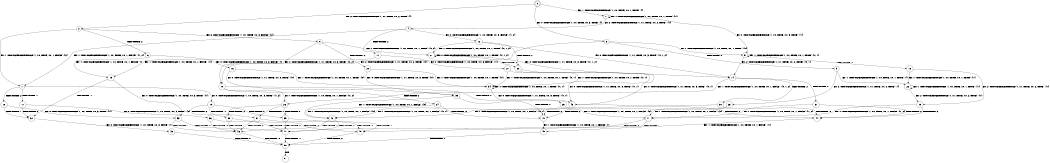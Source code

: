 digraph BCG {
size = "7, 10.5";
center = TRUE;
node [shape = circle];
0 [peripheries = 2];
0 -> 1 [label = "EX !1 !ATOMIC_EXCH_BRANCH (1, +0, TRUE, +0, 1, TRUE) !{}"];
0 -> 2 [label = "EX !2 !ATOMIC_EXCH_BRANCH (1, +1, TRUE, +0, 2, TRUE) !{}"];
0 -> 3 [label = "EX !0 !ATOMIC_EXCH_BRANCH (1, +0, TRUE, +0, 3, TRUE) !{}"];
1 -> 4 [label = "EX !2 !ATOMIC_EXCH_BRANCH (1, +1, TRUE, +0, 2, TRUE) !{1}"];
1 -> 5 [label = "EX !0 !ATOMIC_EXCH_BRANCH (1, +0, TRUE, +0, 3, TRUE) !{1}"];
1 -> 1 [label = "EX !1 !ATOMIC_EXCH_BRANCH (1, +0, TRUE, +0, 1, TRUE) !{1}"];
2 -> 6 [label = "TERMINATE !2"];
2 -> 7 [label = "EX !1 !ATOMIC_EXCH_BRANCH (1, +0, TRUE, +0, 1, FALSE) !{2}"];
2 -> 8 [label = "EX !0 !ATOMIC_EXCH_BRANCH (1, +0, TRUE, +0, 3, FALSE) !{2}"];
3 -> 9 [label = "TERMINATE !0"];
3 -> 5 [label = "EX !1 !ATOMIC_EXCH_BRANCH (1, +0, TRUE, +0, 1, TRUE) !{0}"];
3 -> 10 [label = "EX !2 !ATOMIC_EXCH_BRANCH (1, +1, TRUE, +0, 2, TRUE) !{0}"];
4 -> 11 [label = "TERMINATE !2"];
4 -> 12 [label = "EX !0 !ATOMIC_EXCH_BRANCH (1, +0, TRUE, +0, 3, FALSE) !{1, 2}"];
4 -> 7 [label = "EX !1 !ATOMIC_EXCH_BRANCH (1, +0, TRUE, +0, 1, FALSE) !{1, 2}"];
5 -> 13 [label = "TERMINATE !0"];
5 -> 14 [label = "EX !2 !ATOMIC_EXCH_BRANCH (1, +1, TRUE, +0, 2, TRUE) !{0, 1}"];
5 -> 5 [label = "EX !1 !ATOMIC_EXCH_BRANCH (1, +0, TRUE, +0, 1, TRUE) !{0, 1}"];
6 -> 15 [label = "EX !1 !ATOMIC_EXCH_BRANCH (1, +0, TRUE, +0, 1, FALSE) !{}"];
6 -> 16 [label = "EX !0 !ATOMIC_EXCH_BRANCH (1, +0, TRUE, +0, 3, FALSE) !{}"];
7 -> 17 [label = "TERMINATE !1"];
7 -> 18 [label = "TERMINATE !2"];
7 -> 19 [label = "EX !0 !ATOMIC_EXCH_BRANCH (1, +0, TRUE, +0, 3, TRUE) !{1, 2}"];
8 -> 20 [label = "TERMINATE !2"];
8 -> 21 [label = "EX !1 !ATOMIC_EXCH_BRANCH (1, +0, TRUE, +0, 1, TRUE) !{0, 2}"];
8 -> 10 [label = "EX !0 !ATOMIC_EXCH_BRANCH (1, +1, TRUE, +0, 3, TRUE) !{0, 2}"];
9 -> 22 [label = "EX !1 !ATOMIC_EXCH_BRANCH (1, +0, TRUE, +0, 1, TRUE) !{}"];
9 -> 23 [label = "EX !2 !ATOMIC_EXCH_BRANCH (1, +1, TRUE, +0, 2, TRUE) !{}"];
10 -> 24 [label = "TERMINATE !2"];
10 -> 25 [label = "TERMINATE !0"];
10 -> 26 [label = "EX !1 !ATOMIC_EXCH_BRANCH (1, +0, TRUE, +0, 1, FALSE) !{0, 2}"];
11 -> 15 [label = "EX !1 !ATOMIC_EXCH_BRANCH (1, +0, TRUE, +0, 1, FALSE) !{1}"];
11 -> 27 [label = "EX !0 !ATOMIC_EXCH_BRANCH (1, +0, TRUE, +0, 3, FALSE) !{1}"];
12 -> 28 [label = "TERMINATE !2"];
12 -> 21 [label = "EX !1 !ATOMIC_EXCH_BRANCH (1, +0, TRUE, +0, 1, TRUE) !{0, 1, 2}"];
12 -> 14 [label = "EX !0 !ATOMIC_EXCH_BRANCH (1, +1, TRUE, +0, 3, TRUE) !{0, 1, 2}"];
13 -> 22 [label = "EX !1 !ATOMIC_EXCH_BRANCH (1, +0, TRUE, +0, 1, TRUE) !{1}"];
13 -> 29 [label = "EX !2 !ATOMIC_EXCH_BRANCH (1, +1, TRUE, +0, 2, TRUE) !{1}"];
14 -> 30 [label = "TERMINATE !2"];
14 -> 31 [label = "TERMINATE !0"];
14 -> 26 [label = "EX !1 !ATOMIC_EXCH_BRANCH (1, +0, TRUE, +0, 1, FALSE) !{0, 1, 2}"];
15 -> 32 [label = "TERMINATE !1"];
15 -> 33 [label = "EX !0 !ATOMIC_EXCH_BRANCH (1, +0, TRUE, +0, 3, TRUE) !{1}"];
16 -> 34 [label = "EX !1 !ATOMIC_EXCH_BRANCH (1, +0, TRUE, +0, 1, TRUE) !{0}"];
16 -> 35 [label = "EX !0 !ATOMIC_EXCH_BRANCH (1, +1, TRUE, +0, 3, TRUE) !{0}"];
17 -> 32 [label = "TERMINATE !2"];
17 -> 36 [label = "EX !0 !ATOMIC_EXCH_BRANCH (1, +0, TRUE, +0, 3, TRUE) !{2}"];
18 -> 32 [label = "TERMINATE !1"];
18 -> 33 [label = "EX !0 !ATOMIC_EXCH_BRANCH (1, +0, TRUE, +0, 3, TRUE) !{1}"];
19 -> 37 [label = "TERMINATE !1"];
19 -> 38 [label = "TERMINATE !2"];
19 -> 39 [label = "TERMINATE !0"];
20 -> 35 [label = "EX !0 !ATOMIC_EXCH_BRANCH (1, +1, TRUE, +0, 3, TRUE) !{0}"];
20 -> 34 [label = "EX !1 !ATOMIC_EXCH_BRANCH (1, +0, TRUE, +0, 1, TRUE) !{0}"];
21 -> 28 [label = "TERMINATE !2"];
21 -> 21 [label = "EX !1 !ATOMIC_EXCH_BRANCH (1, +0, TRUE, +0, 1, TRUE) !{0, 1, 2}"];
21 -> 14 [label = "EX !0 !ATOMIC_EXCH_BRANCH (1, +1, TRUE, +0, 3, TRUE) !{0, 1, 2}"];
22 -> 29 [label = "EX !2 !ATOMIC_EXCH_BRANCH (1, +1, TRUE, +0, 2, TRUE) !{1}"];
22 -> 22 [label = "EX !1 !ATOMIC_EXCH_BRANCH (1, +0, TRUE, +0, 1, TRUE) !{1}"];
23 -> 40 [label = "TERMINATE !2"];
23 -> 41 [label = "EX !1 !ATOMIC_EXCH_BRANCH (1, +0, TRUE, +0, 1, FALSE) !{2}"];
24 -> 40 [label = "TERMINATE !0"];
24 -> 42 [label = "EX !1 !ATOMIC_EXCH_BRANCH (1, +0, TRUE, +0, 1, FALSE) !{0}"];
25 -> 40 [label = "TERMINATE !2"];
25 -> 41 [label = "EX !1 !ATOMIC_EXCH_BRANCH (1, +0, TRUE, +0, 1, FALSE) !{2}"];
26 -> 37 [label = "TERMINATE !1"];
26 -> 38 [label = "TERMINATE !2"];
26 -> 39 [label = "TERMINATE !0"];
27 -> 34 [label = "EX !1 !ATOMIC_EXCH_BRANCH (1, +0, TRUE, +0, 1, TRUE) !{0, 1}"];
27 -> 43 [label = "EX !0 !ATOMIC_EXCH_BRANCH (1, +1, TRUE, +0, 3, TRUE) !{0, 1}"];
28 -> 34 [label = "EX !1 !ATOMIC_EXCH_BRANCH (1, +0, TRUE, +0, 1, TRUE) !{0, 1}"];
28 -> 43 [label = "EX !0 !ATOMIC_EXCH_BRANCH (1, +1, TRUE, +0, 3, TRUE) !{0, 1}"];
29 -> 44 [label = "TERMINATE !2"];
29 -> 41 [label = "EX !1 !ATOMIC_EXCH_BRANCH (1, +0, TRUE, +0, 1, FALSE) !{1, 2}"];
30 -> 42 [label = "EX !1 !ATOMIC_EXCH_BRANCH (1, +0, TRUE, +0, 1, FALSE) !{0, 1}"];
30 -> 44 [label = "TERMINATE !0"];
31 -> 41 [label = "EX !1 !ATOMIC_EXCH_BRANCH (1, +0, TRUE, +0, 1, FALSE) !{1, 2}"];
31 -> 44 [label = "TERMINATE !2"];
32 -> 45 [label = "EX !0 !ATOMIC_EXCH_BRANCH (1, +0, TRUE, +0, 3, TRUE) !{}"];
33 -> 46 [label = "TERMINATE !1"];
33 -> 47 [label = "TERMINATE !0"];
34 -> 34 [label = "EX !1 !ATOMIC_EXCH_BRANCH (1, +0, TRUE, +0, 1, TRUE) !{0, 1}"];
34 -> 43 [label = "EX !0 !ATOMIC_EXCH_BRANCH (1, +1, TRUE, +0, 3, TRUE) !{0, 1}"];
35 -> 40 [label = "TERMINATE !0"];
35 -> 42 [label = "EX !1 !ATOMIC_EXCH_BRANCH (1, +0, TRUE, +0, 1, FALSE) !{0}"];
36 -> 46 [label = "TERMINATE !2"];
36 -> 48 [label = "TERMINATE !0"];
37 -> 46 [label = "TERMINATE !2"];
37 -> 48 [label = "TERMINATE !0"];
38 -> 46 [label = "TERMINATE !1"];
38 -> 47 [label = "TERMINATE !0"];
39 -> 48 [label = "TERMINATE !1"];
39 -> 47 [label = "TERMINATE !2"];
40 -> 49 [label = "EX !1 !ATOMIC_EXCH_BRANCH (1, +0, TRUE, +0, 1, FALSE) !{}"];
41 -> 48 [label = "TERMINATE !1"];
41 -> 47 [label = "TERMINATE !2"];
42 -> 46 [label = "TERMINATE !1"];
42 -> 47 [label = "TERMINATE !0"];
43 -> 44 [label = "TERMINATE !0"];
43 -> 42 [label = "EX !1 !ATOMIC_EXCH_BRANCH (1, +0, TRUE, +0, 1, FALSE) !{0, 1}"];
44 -> 49 [label = "EX !1 !ATOMIC_EXCH_BRANCH (1, +0, TRUE, +0, 1, FALSE) !{1}"];
45 -> 50 [label = "TERMINATE !0"];
46 -> 50 [label = "TERMINATE !0"];
47 -> 50 [label = "TERMINATE !1"];
48 -> 50 [label = "TERMINATE !2"];
49 -> 50 [label = "TERMINATE !1"];
50 -> 51 [label = "exit"];
}
